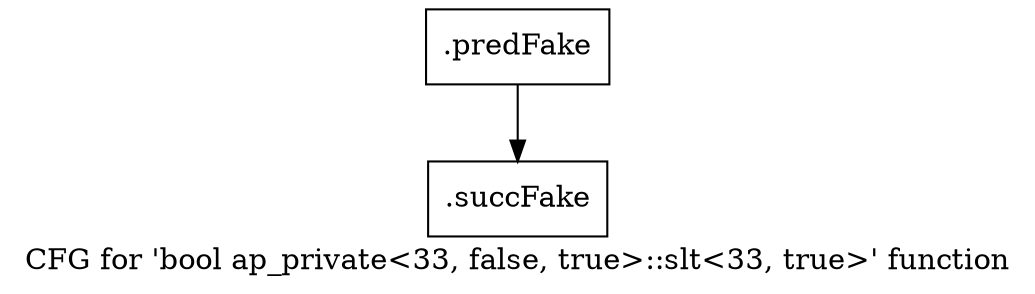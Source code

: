 digraph "CFG for 'bool ap_private\<33, false, true\>::slt\<33, true\>' function" {
	label="CFG for 'bool ap_private\<33, false, true\>::slt\<33, true\>' function";

	Node0x5da0580 [shape=record,filename="",linenumber="",label="{.predFake}"];
	Node0x5da0580 -> Node0x60ce150[ callList="" memoryops="" filename="/mnt/xilinx/Vitis_HLS/2021.2/include/etc/ap_private.h" execusionnum="2703"];
	Node0x60ce150 [shape=record,filename="/mnt/xilinx/Vitis_HLS/2021.2/include/etc/ap_private.h",linenumber="2327",label="{.succFake}"];
}
